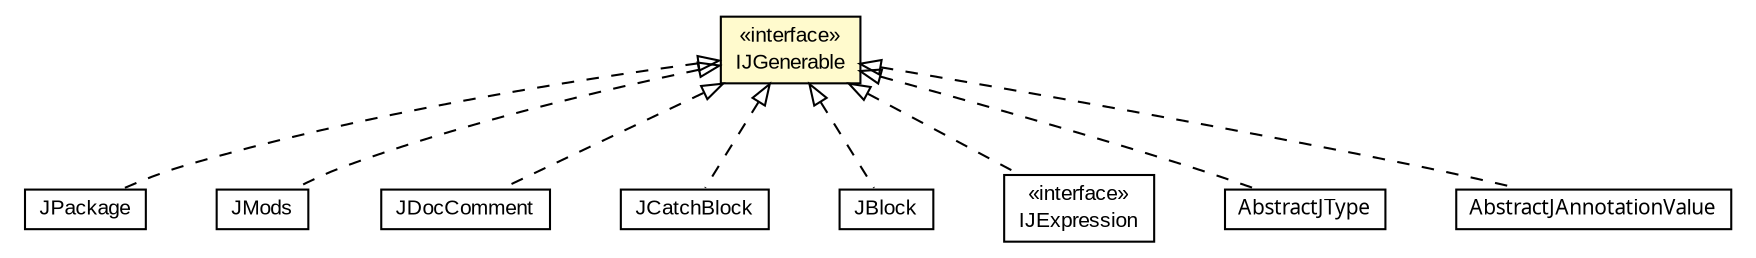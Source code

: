 #!/usr/local/bin/dot
#
# Class diagram 
# Generated by UMLGraph version 5.1 (http://www.umlgraph.org/)
#

digraph G {
	edge [fontname="arial",fontsize=10,labelfontname="arial",labelfontsize=10];
	node [fontname="arial",fontsize=10,shape=plaintext];
	nodesep=0.25;
	ranksep=0.5;
	// com.helger.jcodemodel.JPackage
	c9753 [label=<<table title="com.helger.jcodemodel.JPackage" border="0" cellborder="1" cellspacing="0" cellpadding="2" port="p" href="./JPackage.html">
		<tr><td><table border="0" cellspacing="0" cellpadding="1">
<tr><td align="center" balign="center"> JPackage </td></tr>
		</table></td></tr>
		</table>>, fontname="arial", fontcolor="black", fontsize=10.0];
	// com.helger.jcodemodel.JMods
	c9761 [label=<<table title="com.helger.jcodemodel.JMods" border="0" cellborder="1" cellspacing="0" cellpadding="2" port="p" href="./JMods.html">
		<tr><td><table border="0" cellspacing="0" cellpadding="1">
<tr><td align="center" balign="center"> JMods </td></tr>
		</table></td></tr>
		</table>>, fontname="arial", fontcolor="black", fontsize=10.0];
	// com.helger.jcodemodel.JDocComment
	c9781 [label=<<table title="com.helger.jcodemodel.JDocComment" border="0" cellborder="1" cellspacing="0" cellpadding="2" port="p" href="./JDocComment.html">
		<tr><td><table border="0" cellspacing="0" cellpadding="1">
<tr><td align="center" balign="center"> JDocComment </td></tr>
		</table></td></tr>
		</table>>, fontname="arial", fontcolor="black", fontsize=10.0];
	// com.helger.jcodemodel.JCatchBlock
	c9790 [label=<<table title="com.helger.jcodemodel.JCatchBlock" border="0" cellborder="1" cellspacing="0" cellpadding="2" port="p" href="./JCatchBlock.html">
		<tr><td><table border="0" cellspacing="0" cellpadding="1">
<tr><td align="center" balign="center"> JCatchBlock </td></tr>
		</table></td></tr>
		</table>>, fontname="arial", fontcolor="black", fontsize=10.0];
	// com.helger.jcodemodel.JBlock
	c9794 [label=<<table title="com.helger.jcodemodel.JBlock" border="0" cellborder="1" cellspacing="0" cellpadding="2" port="p" href="./JBlock.html">
		<tr><td><table border="0" cellspacing="0" cellpadding="1">
<tr><td align="center" balign="center"> JBlock </td></tr>
		</table></td></tr>
		</table>>, fontname="arial", fontcolor="black", fontsize=10.0];
	// com.helger.jcodemodel.IJGenerable
	c9812 [label=<<table title="com.helger.jcodemodel.IJGenerable" border="0" cellborder="1" cellspacing="0" cellpadding="2" port="p" bgcolor="lemonChiffon" href="./IJGenerable.html">
		<tr><td><table border="0" cellspacing="0" cellpadding="1">
<tr><td align="center" balign="center"> &#171;interface&#187; </td></tr>
<tr><td align="center" balign="center"> IJGenerable </td></tr>
		</table></td></tr>
		</table>>, fontname="arial", fontcolor="black", fontsize=10.0];
	// com.helger.jcodemodel.IJExpression
	c9814 [label=<<table title="com.helger.jcodemodel.IJExpression" border="0" cellborder="1" cellspacing="0" cellpadding="2" port="p" href="./IJExpression.html">
		<tr><td><table border="0" cellspacing="0" cellpadding="1">
<tr><td align="center" balign="center"> &#171;interface&#187; </td></tr>
<tr><td align="center" balign="center"> IJExpression </td></tr>
		</table></td></tr>
		</table>>, fontname="arial", fontcolor="black", fontsize=10.0];
	// com.helger.jcodemodel.AbstractJType
	c9822 [label=<<table title="com.helger.jcodemodel.AbstractJType" border="0" cellborder="1" cellspacing="0" cellpadding="2" port="p" href="./AbstractJType.html">
		<tr><td><table border="0" cellspacing="0" cellpadding="1">
<tr><td align="center" balign="center"><font face="ariali"> AbstractJType </font></td></tr>
		</table></td></tr>
		</table>>, fontname="arial", fontcolor="black", fontsize=10.0];
	// com.helger.jcodemodel.AbstractJAnnotationValue
	c9832 [label=<<table title="com.helger.jcodemodel.AbstractJAnnotationValue" border="0" cellborder="1" cellspacing="0" cellpadding="2" port="p" href="./AbstractJAnnotationValue.html">
		<tr><td><table border="0" cellspacing="0" cellpadding="1">
<tr><td align="center" balign="center"><font face="ariali"> AbstractJAnnotationValue </font></td></tr>
		</table></td></tr>
		</table>>, fontname="arial", fontcolor="black", fontsize=10.0];
	//com.helger.jcodemodel.JPackage implements com.helger.jcodemodel.IJGenerable
	c9812:p -> c9753:p [dir=back,arrowtail=empty,style=dashed];
	//com.helger.jcodemodel.JMods implements com.helger.jcodemodel.IJGenerable
	c9812:p -> c9761:p [dir=back,arrowtail=empty,style=dashed];
	//com.helger.jcodemodel.JDocComment implements com.helger.jcodemodel.IJGenerable
	c9812:p -> c9781:p [dir=back,arrowtail=empty,style=dashed];
	//com.helger.jcodemodel.JCatchBlock implements com.helger.jcodemodel.IJGenerable
	c9812:p -> c9790:p [dir=back,arrowtail=empty,style=dashed];
	//com.helger.jcodemodel.JBlock implements com.helger.jcodemodel.IJGenerable
	c9812:p -> c9794:p [dir=back,arrowtail=empty,style=dashed];
	//com.helger.jcodemodel.IJExpression implements com.helger.jcodemodel.IJGenerable
	c9812:p -> c9814:p [dir=back,arrowtail=empty,style=dashed];
	//com.helger.jcodemodel.AbstractJType implements com.helger.jcodemodel.IJGenerable
	c9812:p -> c9822:p [dir=back,arrowtail=empty,style=dashed];
	//com.helger.jcodemodel.AbstractJAnnotationValue implements com.helger.jcodemodel.IJGenerable
	c9812:p -> c9832:p [dir=back,arrowtail=empty,style=dashed];
}

